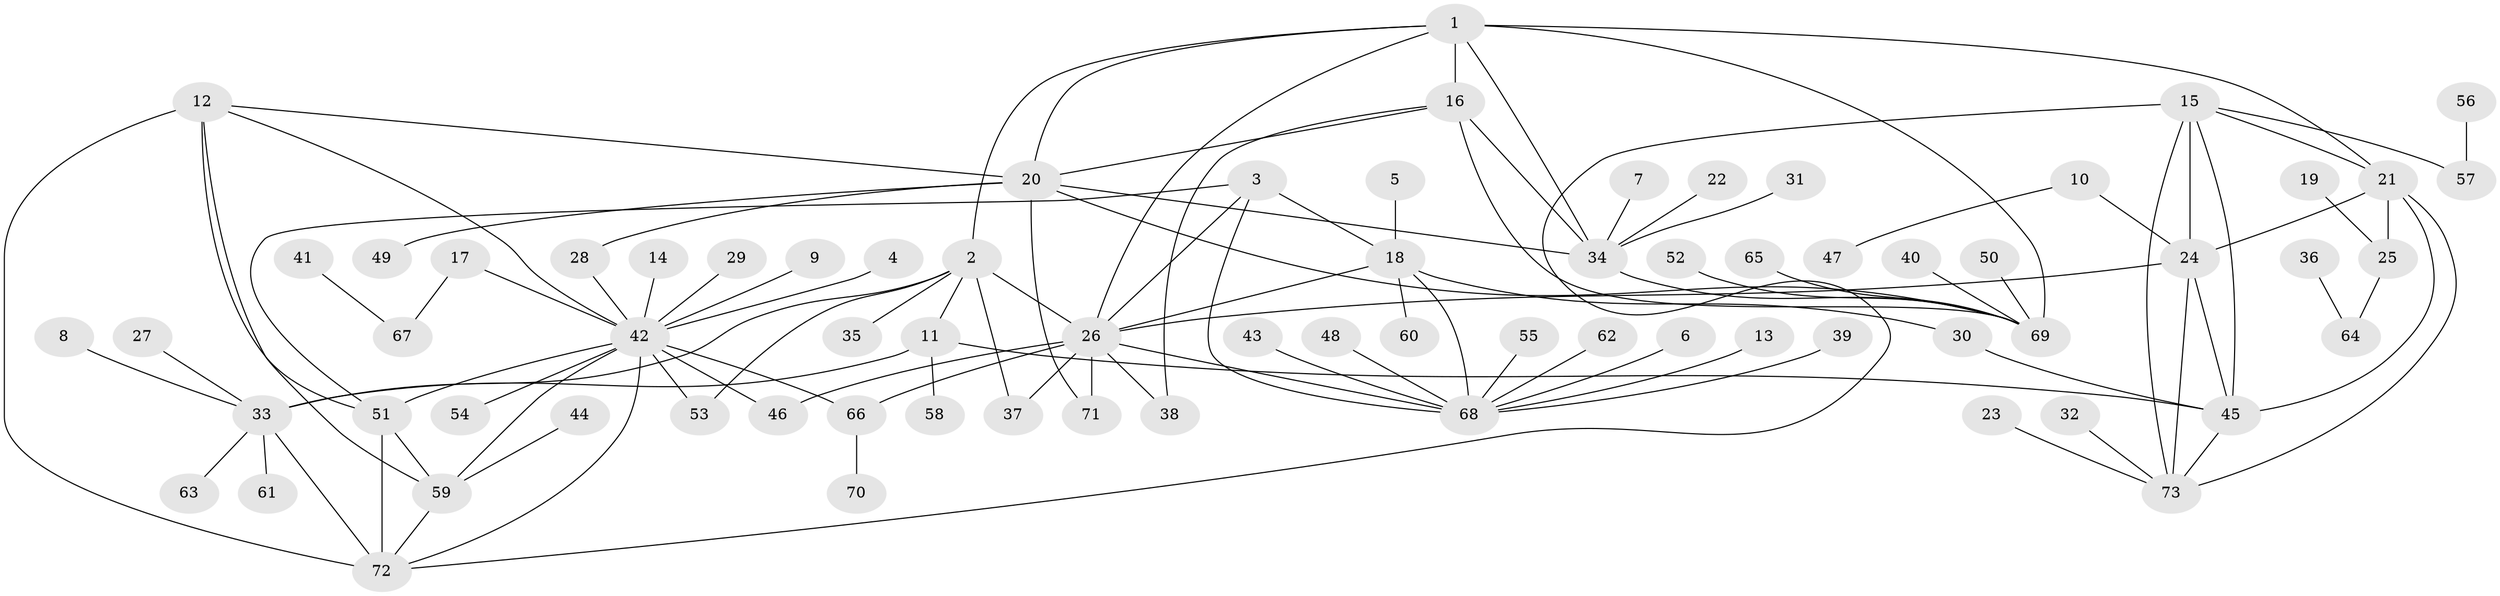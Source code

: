 // original degree distribution, {6: 0.049586776859504134, 7: 0.06611570247933884, 9: 0.049586776859504134, 8: 0.03305785123966942, 16: 0.008264462809917356, 5: 0.008264462809917356, 10: 0.01652892561983471, 11: 0.008264462809917356, 14: 0.008264462809917356, 1: 0.5454545454545454, 4: 0.01652892561983471, 2: 0.14049586776859505, 3: 0.049586776859504134}
// Generated by graph-tools (version 1.1) at 2025/37/03/04/25 23:37:43]
// undirected, 73 vertices, 108 edges
graph export_dot {
  node [color=gray90,style=filled];
  1;
  2;
  3;
  4;
  5;
  6;
  7;
  8;
  9;
  10;
  11;
  12;
  13;
  14;
  15;
  16;
  17;
  18;
  19;
  20;
  21;
  22;
  23;
  24;
  25;
  26;
  27;
  28;
  29;
  30;
  31;
  32;
  33;
  34;
  35;
  36;
  37;
  38;
  39;
  40;
  41;
  42;
  43;
  44;
  45;
  46;
  47;
  48;
  49;
  50;
  51;
  52;
  53;
  54;
  55;
  56;
  57;
  58;
  59;
  60;
  61;
  62;
  63;
  64;
  65;
  66;
  67;
  68;
  69;
  70;
  71;
  72;
  73;
  1 -- 2 [weight=1.0];
  1 -- 16 [weight=2.0];
  1 -- 20 [weight=2.0];
  1 -- 21 [weight=1.0];
  1 -- 26 [weight=1.0];
  1 -- 34 [weight=2.0];
  1 -- 69 [weight=2.0];
  2 -- 11 [weight=2.0];
  2 -- 26 [weight=1.0];
  2 -- 33 [weight=6.0];
  2 -- 35 [weight=1.0];
  2 -- 37 [weight=1.0];
  2 -- 53 [weight=1.0];
  3 -- 18 [weight=2.0];
  3 -- 26 [weight=1.0];
  3 -- 51 [weight=1.0];
  3 -- 68 [weight=2.0];
  4 -- 42 [weight=1.0];
  5 -- 18 [weight=1.0];
  6 -- 68 [weight=1.0];
  7 -- 34 [weight=1.0];
  8 -- 33 [weight=1.0];
  9 -- 42 [weight=1.0];
  10 -- 24 [weight=1.0];
  10 -- 47 [weight=1.0];
  11 -- 33 [weight=3.0];
  11 -- 45 [weight=1.0];
  11 -- 58 [weight=1.0];
  12 -- 20 [weight=2.0];
  12 -- 42 [weight=1.0];
  12 -- 51 [weight=2.0];
  12 -- 59 [weight=1.0];
  12 -- 72 [weight=1.0];
  13 -- 68 [weight=1.0];
  14 -- 42 [weight=1.0];
  15 -- 21 [weight=1.0];
  15 -- 24 [weight=1.0];
  15 -- 45 [weight=1.0];
  15 -- 57 [weight=1.0];
  15 -- 72 [weight=1.0];
  15 -- 73 [weight=2.0];
  16 -- 20 [weight=1.0];
  16 -- 34 [weight=1.0];
  16 -- 38 [weight=1.0];
  16 -- 69 [weight=1.0];
  17 -- 42 [weight=1.0];
  17 -- 67 [weight=1.0];
  18 -- 26 [weight=2.0];
  18 -- 30 [weight=1.0];
  18 -- 60 [weight=1.0];
  18 -- 68 [weight=4.0];
  19 -- 25 [weight=1.0];
  20 -- 28 [weight=1.0];
  20 -- 34 [weight=1.0];
  20 -- 49 [weight=1.0];
  20 -- 69 [weight=1.0];
  20 -- 71 [weight=1.0];
  21 -- 24 [weight=1.0];
  21 -- 25 [weight=1.0];
  21 -- 45 [weight=1.0];
  21 -- 73 [weight=2.0];
  22 -- 34 [weight=1.0];
  23 -- 73 [weight=1.0];
  24 -- 26 [weight=1.0];
  24 -- 45 [weight=1.0];
  24 -- 73 [weight=2.0];
  25 -- 64 [weight=1.0];
  26 -- 37 [weight=1.0];
  26 -- 38 [weight=1.0];
  26 -- 46 [weight=1.0];
  26 -- 66 [weight=1.0];
  26 -- 68 [weight=2.0];
  26 -- 71 [weight=1.0];
  27 -- 33 [weight=1.0];
  28 -- 42 [weight=1.0];
  29 -- 42 [weight=1.0];
  30 -- 45 [weight=1.0];
  31 -- 34 [weight=1.0];
  32 -- 73 [weight=1.0];
  33 -- 61 [weight=1.0];
  33 -- 63 [weight=1.0];
  33 -- 72 [weight=1.0];
  34 -- 69 [weight=1.0];
  36 -- 64 [weight=1.0];
  39 -- 68 [weight=1.0];
  40 -- 69 [weight=1.0];
  41 -- 67 [weight=1.0];
  42 -- 46 [weight=1.0];
  42 -- 51 [weight=2.0];
  42 -- 53 [weight=1.0];
  42 -- 54 [weight=1.0];
  42 -- 59 [weight=1.0];
  42 -- 66 [weight=1.0];
  42 -- 72 [weight=1.0];
  43 -- 68 [weight=1.0];
  44 -- 59 [weight=1.0];
  45 -- 73 [weight=2.0];
  48 -- 68 [weight=1.0];
  50 -- 69 [weight=1.0];
  51 -- 59 [weight=2.0];
  51 -- 72 [weight=2.0];
  52 -- 69 [weight=1.0];
  55 -- 68 [weight=1.0];
  56 -- 57 [weight=1.0];
  59 -- 72 [weight=1.0];
  62 -- 68 [weight=1.0];
  65 -- 69 [weight=1.0];
  66 -- 70 [weight=1.0];
}
